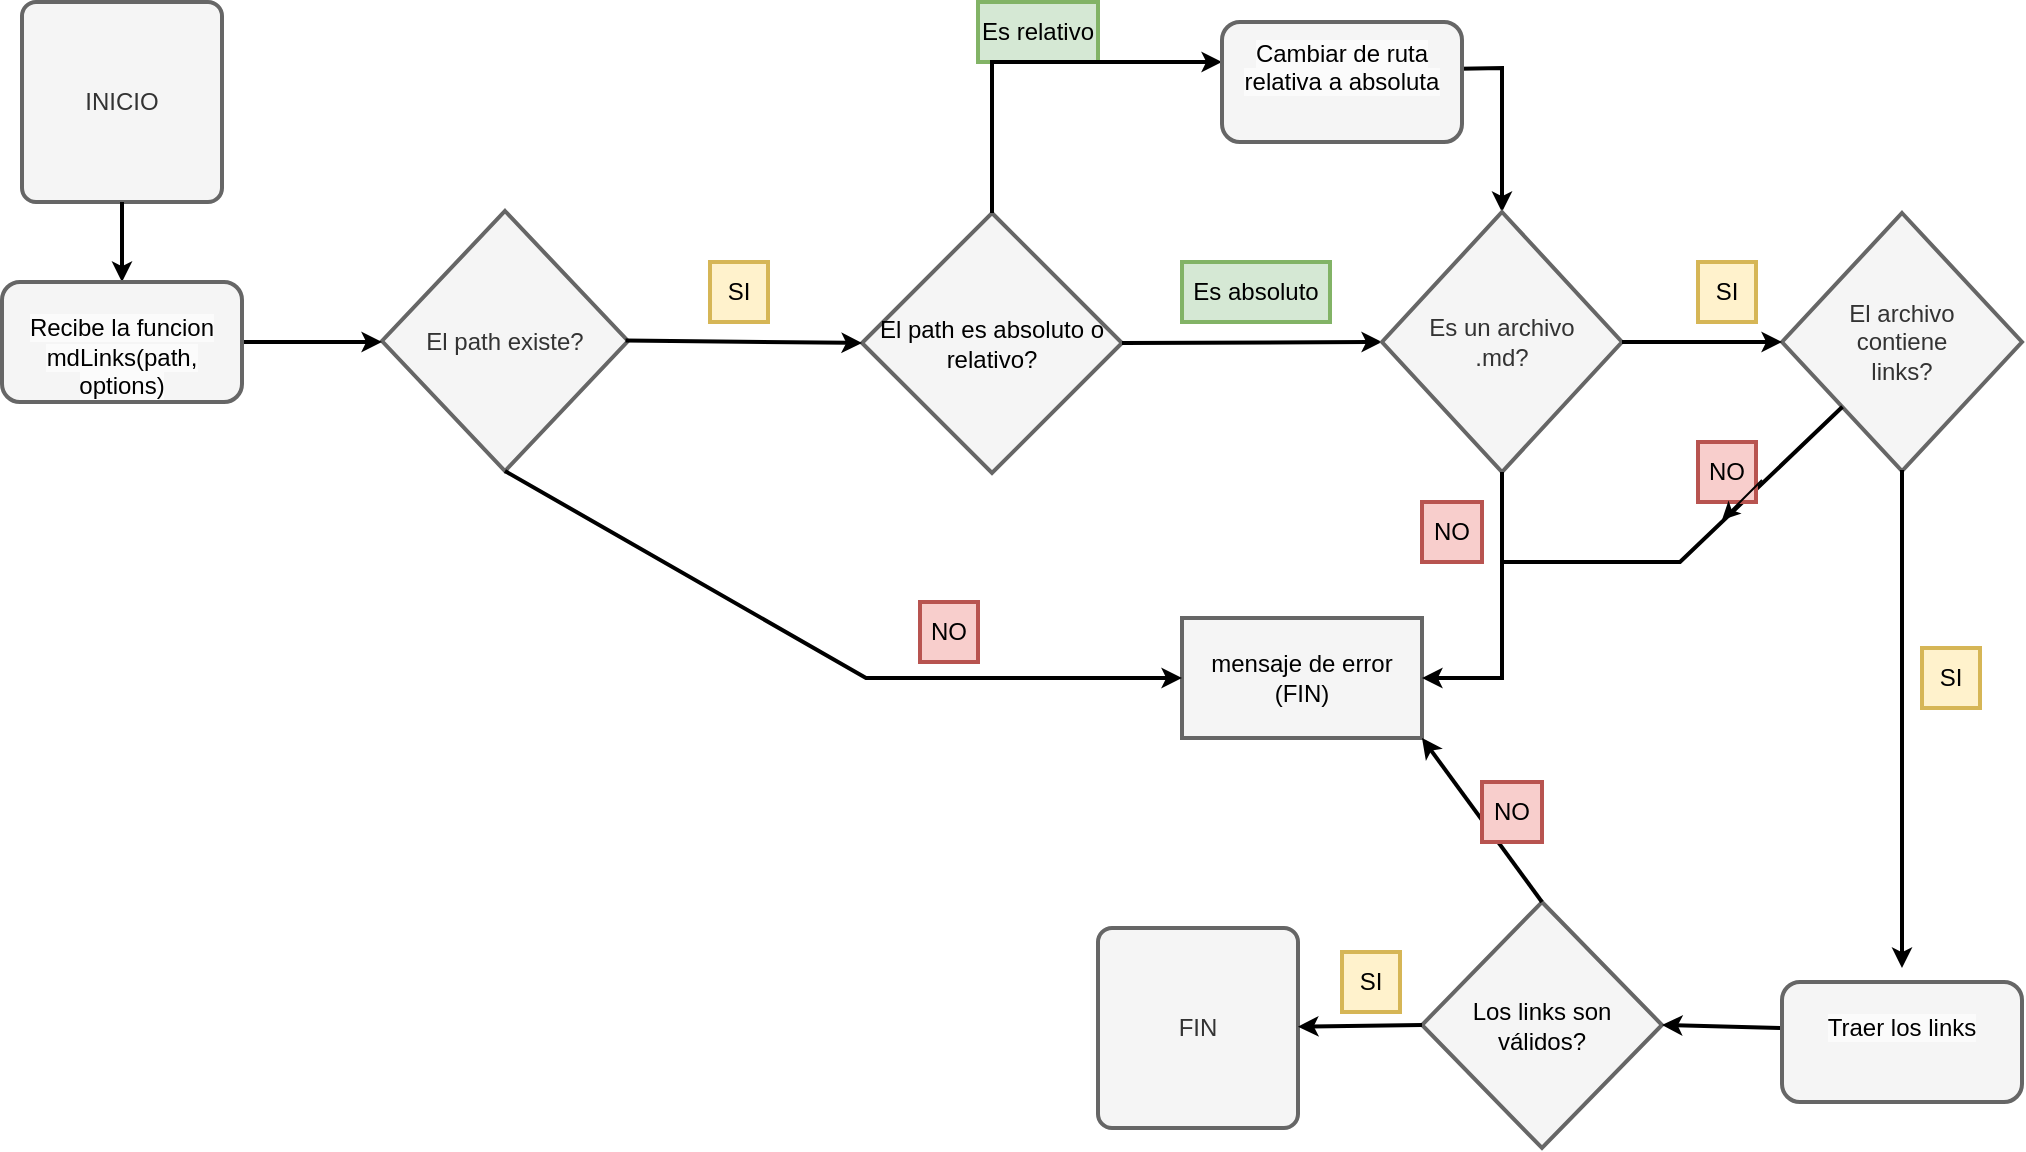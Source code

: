<mxfile version="20.8.18" type="github">
  <diagram id="C5RBs43oDa-KdzZeNtuy" name="Page-1">
    <mxGraphModel dx="1050" dy="541" grid="1" gridSize="10" guides="1" tooltips="1" connect="1" arrows="1" fold="1" page="1" pageScale="1" pageWidth="827" pageHeight="1169" math="0" shadow="0">
      <root>
        <mxCell id="WIyWlLk6GJQsqaUBKTNV-0" />
        <mxCell id="WIyWlLk6GJQsqaUBKTNV-1" parent="WIyWlLk6GJQsqaUBKTNV-0" />
        <mxCell id="TBOGh352oyX1296FKRRM-0" value="INICIO" style="rounded=1;whiteSpace=wrap;html=1;absoluteArcSize=1;arcSize=14;strokeWidth=2;fillColor=#f5f5f5;fontColor=#333333;strokeColor=#666666;" vertex="1" parent="WIyWlLk6GJQsqaUBKTNV-1">
          <mxGeometry x="70" y="110" width="100" height="100" as="geometry" />
        </mxCell>
        <mxCell id="TBOGh352oyX1296FKRRM-2" value="&lt;div&gt;&lt;font color=&quot;#000000&quot;&gt;El path es absoluto o relativo?&lt;/font&gt;&lt;/div&gt;" style="strokeWidth=2;html=1;shape=mxgraph.flowchart.decision;whiteSpace=wrap;fillColor=#f5f5f5;fontColor=#333333;strokeColor=#666666;" vertex="1" parent="WIyWlLk6GJQsqaUBKTNV-1">
          <mxGeometry x="490" y="215.5" width="130" height="130" as="geometry" />
        </mxCell>
        <mxCell id="TBOGh352oyX1296FKRRM-3" value="&lt;div&gt;El path existe?&lt;/div&gt;" style="strokeWidth=2;html=1;shape=mxgraph.flowchart.decision;whiteSpace=wrap;fillColor=#f5f5f5;fontColor=#333333;strokeColor=#666666;" vertex="1" parent="WIyWlLk6GJQsqaUBKTNV-1">
          <mxGeometry x="250" y="214.5" width="123" height="130" as="geometry" />
        </mxCell>
        <mxCell id="TBOGh352oyX1296FKRRM-4" value="FIN" style="rounded=1;whiteSpace=wrap;html=1;absoluteArcSize=1;arcSize=14;strokeWidth=2;fillColor=#f5f5f5;fontColor=#333333;strokeColor=#666666;" vertex="1" parent="WIyWlLk6GJQsqaUBKTNV-1">
          <mxGeometry x="608" y="573" width="100" height="100" as="geometry" />
        </mxCell>
        <mxCell id="TBOGh352oyX1296FKRRM-5" value="Es relativo" style="text;strokeColor=#82b366;align=center;fillColor=#d5e8d4;html=1;verticalAlign=middle;whiteSpace=wrap;rounded=0;strokeWidth=2;" vertex="1" parent="WIyWlLk6GJQsqaUBKTNV-1">
          <mxGeometry x="548" y="110" width="60" height="30" as="geometry" />
        </mxCell>
        <mxCell id="TBOGh352oyX1296FKRRM-6" value="" style="endArrow=classic;html=1;rounded=0;strokeWidth=2;endSize=4;exitX=1;exitY=0.5;exitDx=0;exitDy=0;exitPerimeter=0;entryX=0;entryY=0.5;entryDx=0;entryDy=0;entryPerimeter=0;" edge="1" parent="WIyWlLk6GJQsqaUBKTNV-1" source="TBOGh352oyX1296FKRRM-2" target="TBOGh352oyX1296FKRRM-12">
          <mxGeometry width="50" height="50" relative="1" as="geometry">
            <mxPoint x="699" y="278.83" as="sourcePoint" />
            <mxPoint x="780" y="280" as="targetPoint" />
          </mxGeometry>
        </mxCell>
        <mxCell id="TBOGh352oyX1296FKRRM-7" value="Es absoluto" style="text;strokeColor=#82b366;align=center;fillColor=#d5e8d4;html=1;verticalAlign=middle;whiteSpace=wrap;rounded=0;strokeWidth=2;" vertex="1" parent="WIyWlLk6GJQsqaUBKTNV-1">
          <mxGeometry x="650" y="240" width="74" height="30" as="geometry" />
        </mxCell>
        <mxCell id="TBOGh352oyX1296FKRRM-8" value="" style="endArrow=classic;html=1;rounded=0;strokeWidth=2;endSize=4;exitX=0.5;exitY=0;exitDx=0;exitDy=0;exitPerimeter=0;entryX=0;entryY=0.333;entryDx=0;entryDy=0;entryPerimeter=0;" edge="1" parent="WIyWlLk6GJQsqaUBKTNV-1" source="TBOGh352oyX1296FKRRM-2" target="TBOGh352oyX1296FKRRM-37">
          <mxGeometry width="50" height="50" relative="1" as="geometry">
            <mxPoint x="639" y="189.75" as="sourcePoint" />
            <mxPoint x="660" y="150" as="targetPoint" />
            <Array as="points">
              <mxPoint x="555" y="140" />
            </Array>
          </mxGeometry>
        </mxCell>
        <mxCell id="TBOGh352oyX1296FKRRM-9" value="" style="endArrow=classic;html=1;rounded=0;strokeWidth=2;endSize=4;entryX=0.5;entryY=0;entryDx=0;entryDy=0;exitX=0.993;exitY=0.39;exitDx=0;exitDy=0;exitPerimeter=0;entryPerimeter=0;" edge="1" parent="WIyWlLk6GJQsqaUBKTNV-1" source="TBOGh352oyX1296FKRRM-37" target="TBOGh352oyX1296FKRRM-12">
          <mxGeometry width="50" height="50" relative="1" as="geometry">
            <mxPoint x="827.4" y="138.38" as="sourcePoint" />
            <mxPoint x="850" y="241" as="targetPoint" />
            <Array as="points">
              <mxPoint x="810" y="143" />
              <mxPoint x="810" y="180" />
            </Array>
          </mxGeometry>
        </mxCell>
        <mxCell id="TBOGh352oyX1296FKRRM-12" value="&lt;div&gt;Es un archivo&lt;/div&gt;&lt;div&gt;.md?&lt;br&gt;&lt;/div&gt;" style="strokeWidth=2;html=1;shape=mxgraph.flowchart.decision;whiteSpace=wrap;fillColor=#f5f5f5;fontColor=#333333;strokeColor=#666666;" vertex="1" parent="WIyWlLk6GJQsqaUBKTNV-1">
          <mxGeometry x="750" y="215" width="120" height="130" as="geometry" />
        </mxCell>
        <mxCell id="TBOGh352oyX1296FKRRM-13" value="&lt;div&gt;El archivo&lt;/div&gt;&lt;div&gt;contiene&lt;/div&gt;&lt;div&gt;links?&lt;br&gt;&lt;/div&gt;" style="strokeWidth=2;html=1;shape=mxgraph.flowchart.decision;whiteSpace=wrap;fillColor=#f5f5f5;fontColor=#333333;strokeColor=#666666;" vertex="1" parent="WIyWlLk6GJQsqaUBKTNV-1">
          <mxGeometry x="950" y="215.5" width="120" height="129" as="geometry" />
        </mxCell>
        <mxCell id="TBOGh352oyX1296FKRRM-14" value="&lt;div&gt;&lt;font color=&quot;#000000&quot;&gt;mensaje de error&lt;/font&gt;&lt;/div&gt;&lt;div&gt;&lt;font color=&quot;#000000&quot;&gt;(FIN)&lt;/font&gt;&lt;br&gt;&lt;/div&gt;" style="rounded=0;whiteSpace=wrap;html=1;strokeColor=#666666;strokeWidth=2;fillColor=#f5f5f5;fontColor=#333333;" vertex="1" parent="WIyWlLk6GJQsqaUBKTNV-1">
          <mxGeometry x="650" y="418" width="120" height="60" as="geometry" />
        </mxCell>
        <mxCell id="TBOGh352oyX1296FKRRM-16" value="&lt;div&gt;&lt;font color=&quot;#000000&quot;&gt;Los links son&lt;br&gt;&lt;/font&gt;&lt;/div&gt;&lt;div&gt;&lt;font color=&quot;#000000&quot;&gt;válidos?&lt;/font&gt;&lt;/div&gt;" style="strokeWidth=2;html=1;shape=mxgraph.flowchart.decision;whiteSpace=wrap;fillColor=#f5f5f5;fontColor=#333333;strokeColor=#666666;" vertex="1" parent="WIyWlLk6GJQsqaUBKTNV-1">
          <mxGeometry x="770" y="560" width="120" height="123" as="geometry" />
        </mxCell>
        <mxCell id="TBOGh352oyX1296FKRRM-17" value="" style="endArrow=classic;html=1;rounded=0;strokeWidth=2;endSize=4;entryX=0;entryY=0.5;entryDx=0;entryDy=0;exitX=0.99;exitY=0.498;exitDx=0;exitDy=0;exitPerimeter=0;entryPerimeter=0;" edge="1" parent="WIyWlLk6GJQsqaUBKTNV-1" source="TBOGh352oyX1296FKRRM-3" target="TBOGh352oyX1296FKRRM-2">
          <mxGeometry width="50" height="50" relative="1" as="geometry">
            <mxPoint x="563" y="279.75" as="sourcePoint" />
            <mxPoint x="615.72" y="279.91" as="targetPoint" />
          </mxGeometry>
        </mxCell>
        <mxCell id="TBOGh352oyX1296FKRRM-19" value="" style="endArrow=classic;html=1;rounded=0;strokeWidth=2;endSize=4;exitX=1;exitY=0.5;exitDx=0;exitDy=0;" edge="1" parent="WIyWlLk6GJQsqaUBKTNV-1">
          <mxGeometry width="50" height="50" relative="1" as="geometry">
            <mxPoint x="180" y="280" as="sourcePoint" />
            <mxPoint x="250" y="280" as="targetPoint" />
          </mxGeometry>
        </mxCell>
        <mxCell id="TBOGh352oyX1296FKRRM-20" value="" style="endArrow=classic;html=1;rounded=0;strokeWidth=2;endSize=4;entryX=0.5;entryY=0;entryDx=0;entryDy=0;exitX=0.5;exitY=1;exitDx=0;exitDy=0;" edge="1" parent="WIyWlLk6GJQsqaUBKTNV-1" source="TBOGh352oyX1296FKRRM-0">
          <mxGeometry width="50" height="50" relative="1" as="geometry">
            <mxPoint x="80.0" y="230" as="sourcePoint" />
            <mxPoint x="120" y="250" as="targetPoint" />
          </mxGeometry>
        </mxCell>
        <mxCell id="TBOGh352oyX1296FKRRM-21" value="" style="endArrow=classic;html=1;rounded=0;strokeWidth=2;endSize=4;exitX=1;exitY=0.5;exitDx=0;exitDy=0;exitPerimeter=0;" edge="1" parent="WIyWlLk6GJQsqaUBKTNV-1" source="TBOGh352oyX1296FKRRM-12">
          <mxGeometry width="50" height="50" relative="1" as="geometry">
            <mxPoint x="848.36" y="338.8" as="sourcePoint" />
            <mxPoint x="950" y="280" as="targetPoint" />
          </mxGeometry>
        </mxCell>
        <mxCell id="TBOGh352oyX1296FKRRM-22" value="" style="endArrow=classic;html=1;rounded=0;strokeWidth=2;endSize=4;entryX=0.5;entryY=0;entryDx=0;entryDy=0;exitX=0.5;exitY=0.996;exitDx=0;exitDy=0;exitPerimeter=0;" edge="1" parent="WIyWlLk6GJQsqaUBKTNV-1" source="TBOGh352oyX1296FKRRM-13">
          <mxGeometry width="50" height="50" relative="1" as="geometry">
            <mxPoint x="847.66" y="489" as="sourcePoint" />
            <mxPoint x="1010" y="593" as="targetPoint" />
          </mxGeometry>
        </mxCell>
        <mxCell id="TBOGh352oyX1296FKRRM-23" value="" style="endArrow=classic;html=1;rounded=0;strokeWidth=2;endSize=4;entryX=1;entryY=0.5;entryDx=0;entryDy=0;entryPerimeter=0;" edge="1" parent="WIyWlLk6GJQsqaUBKTNV-1" target="TBOGh352oyX1296FKRRM-16">
          <mxGeometry width="50" height="50" relative="1" as="geometry">
            <mxPoint x="949" y="623" as="sourcePoint" />
            <mxPoint x="921.66" y="653" as="targetPoint" />
          </mxGeometry>
        </mxCell>
        <mxCell id="TBOGh352oyX1296FKRRM-24" value="" style="endArrow=classic;html=1;rounded=0;strokeWidth=2;endSize=4;exitX=0;exitY=0.5;exitDx=0;exitDy=0;exitPerimeter=0;" edge="1" parent="WIyWlLk6GJQsqaUBKTNV-1" source="TBOGh352oyX1296FKRRM-16" target="TBOGh352oyX1296FKRRM-4">
          <mxGeometry width="50" height="50" relative="1" as="geometry">
            <mxPoint x="779" y="622.83" as="sourcePoint" />
            <mxPoint x="709" y="623" as="targetPoint" />
          </mxGeometry>
        </mxCell>
        <mxCell id="TBOGh352oyX1296FKRRM-25" value="SI" style="text;strokeColor=#d6b656;align=center;fillColor=#fff2cc;html=1;verticalAlign=middle;whiteSpace=wrap;rounded=0;strokeWidth=2;" vertex="1" parent="WIyWlLk6GJQsqaUBKTNV-1">
          <mxGeometry x="414" y="240" width="29" height="30" as="geometry" />
        </mxCell>
        <mxCell id="TBOGh352oyX1296FKRRM-26" value="" style="endArrow=classic;html=1;rounded=0;strokeWidth=2;endSize=4;exitX=0.5;exitY=1;exitDx=0;exitDy=0;exitPerimeter=0;entryX=0;entryY=0.5;entryDx=0;entryDy=0;" edge="1" parent="WIyWlLk6GJQsqaUBKTNV-1" source="TBOGh352oyX1296FKRRM-3" target="TBOGh352oyX1296FKRRM-14">
          <mxGeometry width="50" height="50" relative="1" as="geometry">
            <mxPoint x="510" y="430" as="sourcePoint" />
            <mxPoint x="542" y="351" as="targetPoint" />
            <Array as="points">
              <mxPoint x="492" y="448" />
            </Array>
          </mxGeometry>
        </mxCell>
        <mxCell id="TBOGh352oyX1296FKRRM-27" value="NO" style="text;strokeColor=#b85450;align=center;fillColor=#f8cecc;html=1;verticalAlign=middle;whiteSpace=wrap;rounded=0;strokeWidth=2;" vertex="1" parent="WIyWlLk6GJQsqaUBKTNV-1">
          <mxGeometry x="519" y="410" width="29" height="30" as="geometry" />
        </mxCell>
        <mxCell id="TBOGh352oyX1296FKRRM-28" value="NO" style="text;strokeColor=#b85450;align=center;fillColor=#f8cecc;html=1;verticalAlign=middle;whiteSpace=wrap;rounded=0;strokeWidth=2;" vertex="1" parent="WIyWlLk6GJQsqaUBKTNV-1">
          <mxGeometry x="770" y="360" width="30" height="30" as="geometry" />
        </mxCell>
        <mxCell id="TBOGh352oyX1296FKRRM-29" value="SI" style="text;strokeColor=#d6b656;align=center;fillColor=#fff2cc;html=1;verticalAlign=middle;whiteSpace=wrap;rounded=0;strokeWidth=2;" vertex="1" parent="WIyWlLk6GJQsqaUBKTNV-1">
          <mxGeometry x="1020" y="433" width="29" height="30" as="geometry" />
        </mxCell>
        <mxCell id="TBOGh352oyX1296FKRRM-30" value="" style="endArrow=none;html=1;rounded=0;strokeWidth=2;endSize=6;entryX=0.252;entryY=0.751;entryDx=0;entryDy=0;entryPerimeter=0;" edge="1" parent="WIyWlLk6GJQsqaUBKTNV-1" target="TBOGh352oyX1296FKRRM-13">
          <mxGeometry width="50" height="50" relative="1" as="geometry">
            <mxPoint x="810" y="390" as="sourcePoint" />
            <mxPoint x="979" y="310" as="targetPoint" />
            <Array as="points">
              <mxPoint x="899" y="390" />
            </Array>
          </mxGeometry>
        </mxCell>
        <mxCell id="TBOGh352oyX1296FKRRM-31" value="NO" style="text;strokeColor=#b85450;align=center;fillColor=#f8cecc;html=1;verticalAlign=middle;whiteSpace=wrap;rounded=0;strokeWidth=2;" vertex="1" parent="WIyWlLk6GJQsqaUBKTNV-1">
          <mxGeometry x="908" y="330" width="29" height="30" as="geometry" />
        </mxCell>
        <mxCell id="TBOGh352oyX1296FKRRM-32" value="" style="endArrow=classic;html=1;rounded=0;strokeWidth=1;endSize=6;" edge="1" parent="WIyWlLk6GJQsqaUBKTNV-1">
          <mxGeometry width="50" height="50" relative="1" as="geometry">
            <mxPoint x="940" y="349" as="sourcePoint" />
            <mxPoint x="920" y="369" as="targetPoint" />
          </mxGeometry>
        </mxCell>
        <mxCell id="TBOGh352oyX1296FKRRM-33" value="SI" style="text;strokeColor=#d6b656;align=center;fillColor=#fff2cc;html=1;verticalAlign=middle;whiteSpace=wrap;rounded=0;strokeWidth=2;" vertex="1" parent="WIyWlLk6GJQsqaUBKTNV-1">
          <mxGeometry x="908" y="240" width="29" height="30" as="geometry" />
        </mxCell>
        <mxCell id="TBOGh352oyX1296FKRRM-34" value="" style="endArrow=classic;html=1;rounded=0;strokeWidth=2;endSize=4;exitX=0.5;exitY=1;exitDx=0;exitDy=0;exitPerimeter=0;" edge="1" parent="WIyWlLk6GJQsqaUBKTNV-1" source="TBOGh352oyX1296FKRRM-12">
          <mxGeometry width="50" height="50" relative="1" as="geometry">
            <mxPoint x="840" y="340" as="sourcePoint" />
            <mxPoint x="770" y="448" as="targetPoint" />
            <Array as="points">
              <mxPoint x="810" y="448" />
            </Array>
          </mxGeometry>
        </mxCell>
        <mxCell id="TBOGh352oyX1296FKRRM-35" value="&lt;br&gt;&lt;span style=&quot;color: rgb(0, 0, 0); font-family: Helvetica; font-size: 12px; font-style: normal; font-variant-ligatures: normal; font-variant-caps: normal; font-weight: 400; letter-spacing: normal; orphans: 2; text-indent: 0px; text-transform: none; widows: 2; word-spacing: 0px; -webkit-text-stroke-width: 0px; background-color: rgb(251, 251, 251); text-decoration-thickness: initial; text-decoration-style: initial; text-decoration-color: initial; float: none; display: inline !important;&quot;&gt;Recibe la funcion mdLinks(path, options)&lt;/span&gt;&lt;br&gt;" style="rounded=1;whiteSpace=wrap;html=1;fillColor=#f5f5f5;fontColor=#333333;strokeColor=#666666;strokeWidth=2;align=center;" vertex="1" parent="WIyWlLk6GJQsqaUBKTNV-1">
          <mxGeometry x="60" y="250" width="120" height="60" as="geometry" />
        </mxCell>
        <mxCell id="TBOGh352oyX1296FKRRM-37" value="&#xa;&lt;span style=&quot;color: rgb(0, 0, 0); font-family: Helvetica; font-size: 12px; font-style: normal; font-variant-ligatures: normal; font-variant-caps: normal; font-weight: 400; letter-spacing: normal; orphans: 2; text-align: center; text-indent: 0px; text-transform: none; widows: 2; word-spacing: 0px; -webkit-text-stroke-width: 0px; background-color: rgb(251, 251, 251); text-decoration-thickness: initial; text-decoration-style: initial; text-decoration-color: initial; float: none; display: inline !important;&quot;&gt;Cambiar de ruta relativa a absoluta&lt;/span&gt;&#xa;&#xa;" style="rounded=1;whiteSpace=wrap;html=1;strokeColor=#666666;strokeWidth=2;fillColor=#f5f5f5;fontColor=#333333;" vertex="1" parent="WIyWlLk6GJQsqaUBKTNV-1">
          <mxGeometry x="670" y="120" width="120" height="60" as="geometry" />
        </mxCell>
        <mxCell id="TBOGh352oyX1296FKRRM-41" value="&#xa;&lt;span style=&quot;color: rgb(0, 0, 0); font-family: Helvetica; font-size: 12px; font-style: normal; font-variant-ligatures: normal; font-variant-caps: normal; font-weight: 400; letter-spacing: normal; orphans: 2; text-align: center; text-indent: 0px; text-transform: none; widows: 2; word-spacing: 0px; -webkit-text-stroke-width: 0px; background-color: rgb(251, 251, 251); text-decoration-thickness: initial; text-decoration-style: initial; text-decoration-color: initial; float: none; display: inline !important;&quot;&gt;Traer los links&lt;/span&gt;&#xa;&#xa;" style="rounded=1;whiteSpace=wrap;html=1;strokeColor=#666666;strokeWidth=2;fillColor=#f5f5f5;fontColor=#333333;" vertex="1" parent="WIyWlLk6GJQsqaUBKTNV-1">
          <mxGeometry x="950" y="600" width="120" height="60" as="geometry" />
        </mxCell>
        <mxCell id="TBOGh352oyX1296FKRRM-44" value="" style="endArrow=classic;html=1;rounded=0;strokeWidth=2;endSize=4;entryX=1;entryY=1;entryDx=0;entryDy=0;exitX=0.5;exitY=0;exitDx=0;exitDy=0;exitPerimeter=0;" edge="1" parent="WIyWlLk6GJQsqaUBKTNV-1" source="TBOGh352oyX1296FKRRM-16" target="TBOGh352oyX1296FKRRM-14">
          <mxGeometry width="50" height="50" relative="1" as="geometry">
            <mxPoint x="830" y="463" as="sourcePoint" />
            <mxPoint x="829.5" y="560" as="targetPoint" />
            <Array as="points" />
          </mxGeometry>
        </mxCell>
        <mxCell id="TBOGh352oyX1296FKRRM-45" value="NO" style="text;strokeColor=#b85450;align=center;fillColor=#f8cecc;html=1;verticalAlign=middle;whiteSpace=wrap;rounded=0;strokeWidth=2;" vertex="1" parent="WIyWlLk6GJQsqaUBKTNV-1">
          <mxGeometry x="800" y="500" width="30" height="30" as="geometry" />
        </mxCell>
        <mxCell id="TBOGh352oyX1296FKRRM-46" value="SI" style="text;strokeColor=#d6b656;align=center;fillColor=#fff2cc;html=1;verticalAlign=middle;whiteSpace=wrap;rounded=0;strokeWidth=2;" vertex="1" parent="WIyWlLk6GJQsqaUBKTNV-1">
          <mxGeometry x="730" y="585" width="29" height="30" as="geometry" />
        </mxCell>
      </root>
    </mxGraphModel>
  </diagram>
</mxfile>
